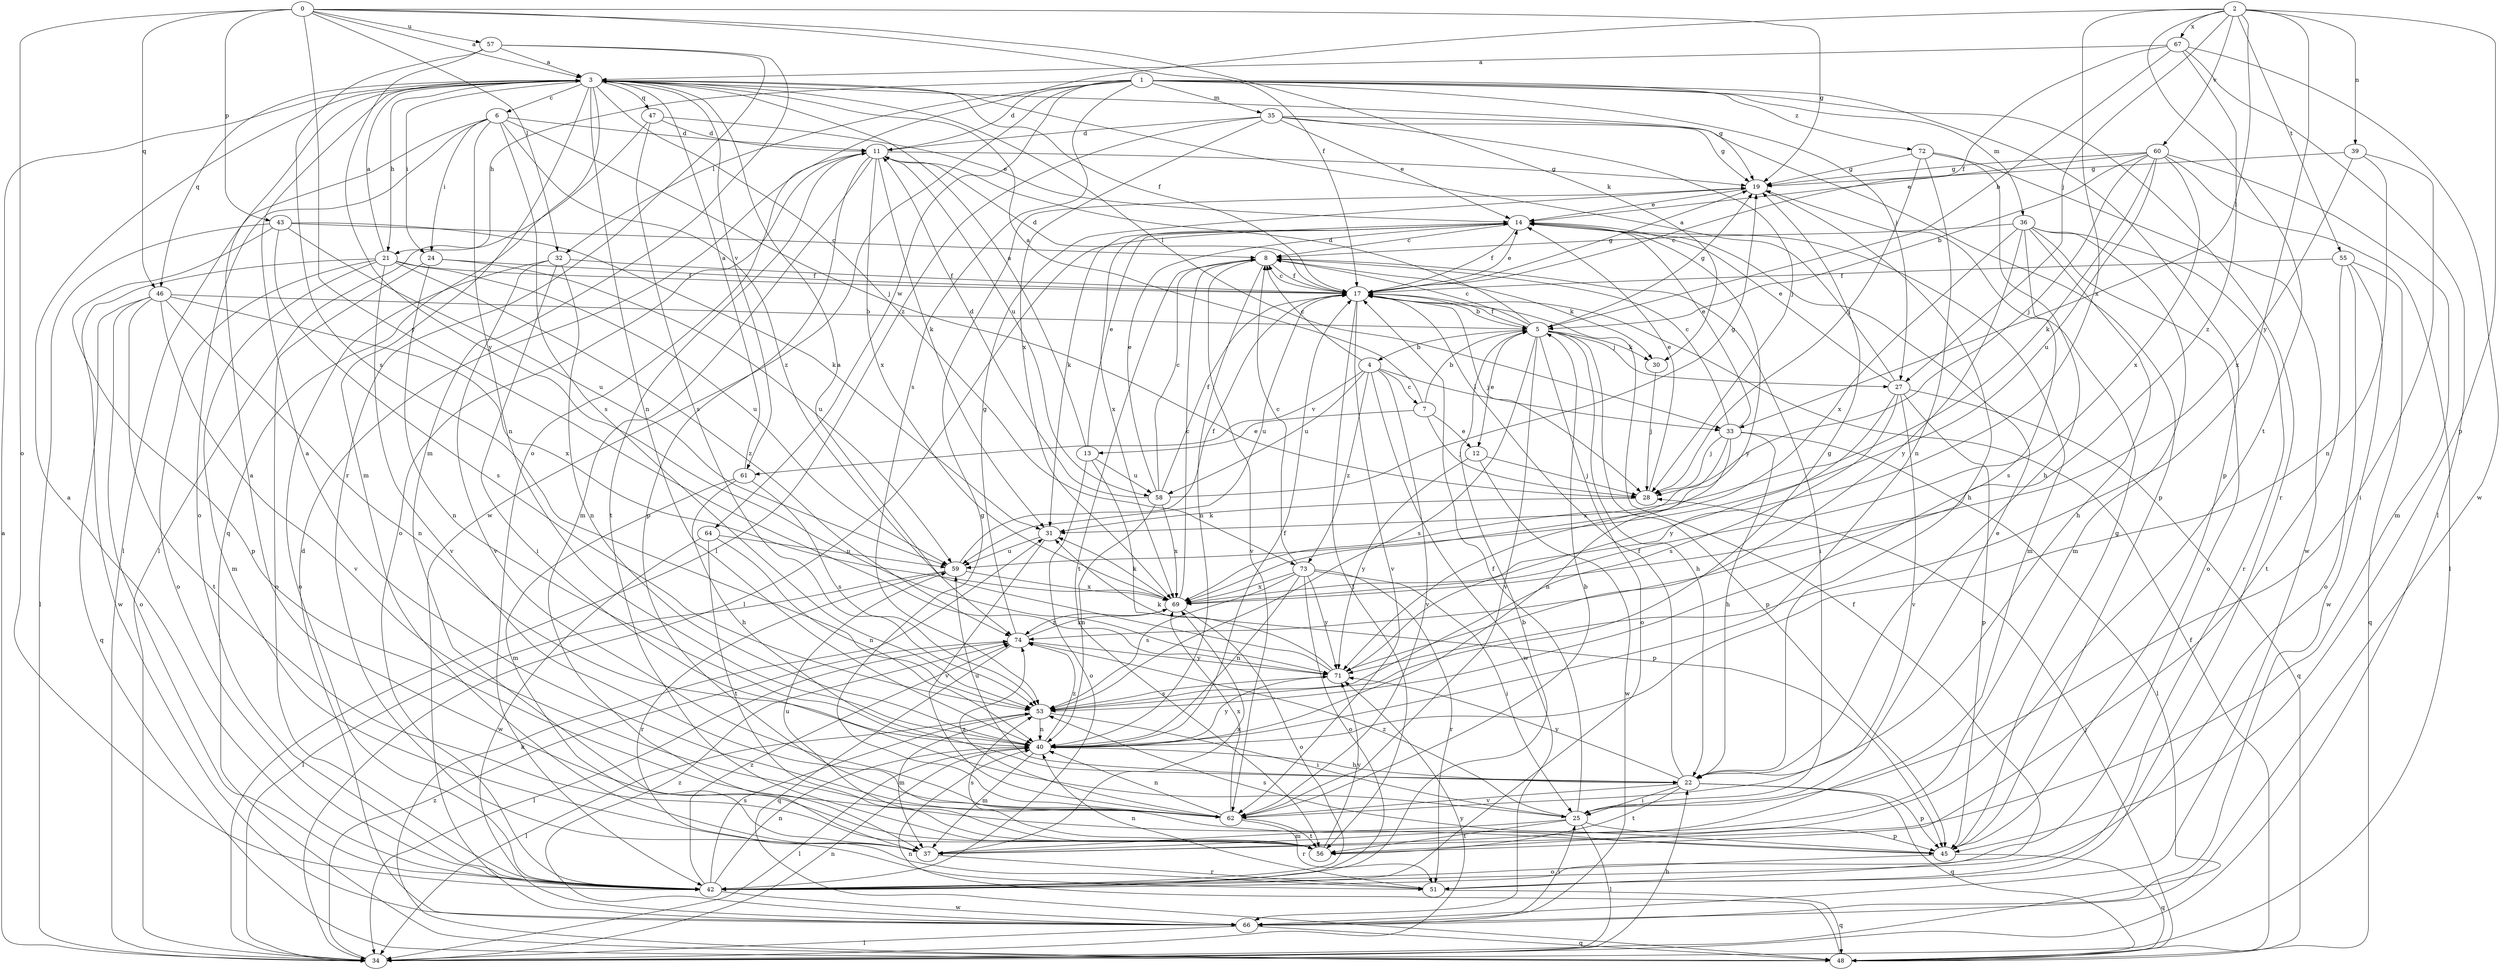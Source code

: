 strict digraph  {
0;
1;
2;
3;
4;
5;
6;
7;
8;
11;
12;
13;
14;
17;
19;
21;
22;
24;
25;
27;
28;
30;
31;
32;
33;
34;
35;
36;
37;
39;
40;
42;
43;
45;
46;
47;
48;
51;
53;
55;
56;
57;
58;
59;
60;
61;
62;
64;
66;
67;
69;
71;
72;
73;
74;
0 -> 3  [label=a];
0 -> 17  [label=f];
0 -> 19  [label=g];
0 -> 30  [label=k];
0 -> 32  [label=l];
0 -> 42  [label=o];
0 -> 43  [label=p];
0 -> 46  [label=q];
0 -> 57  [label=u];
0 -> 71  [label=y];
1 -> 11  [label=d];
1 -> 21  [label=h];
1 -> 27  [label=j];
1 -> 32  [label=l];
1 -> 35  [label=m];
1 -> 36  [label=m];
1 -> 45  [label=p];
1 -> 51  [label=r];
1 -> 53  [label=s];
1 -> 64  [label=w];
1 -> 66  [label=w];
1 -> 72  [label=z];
2 -> 27  [label=j];
2 -> 33  [label=l];
2 -> 39  [label=n];
2 -> 42  [label=o];
2 -> 45  [label=p];
2 -> 55  [label=t];
2 -> 56  [label=t];
2 -> 60  [label=v];
2 -> 67  [label=x];
2 -> 69  [label=x];
2 -> 71  [label=y];
3 -> 6  [label=c];
3 -> 17  [label=f];
3 -> 19  [label=g];
3 -> 21  [label=h];
3 -> 24  [label=i];
3 -> 33  [label=l];
3 -> 37  [label=m];
3 -> 40  [label=n];
3 -> 46  [label=q];
3 -> 47  [label=q];
3 -> 48  [label=q];
3 -> 61  [label=v];
3 -> 73  [label=z];
4 -> 7  [label=c];
4 -> 8  [label=c];
4 -> 33  [label=l];
4 -> 58  [label=u];
4 -> 61  [label=v];
4 -> 62  [label=v];
4 -> 66  [label=w];
4 -> 73  [label=z];
5 -> 4  [label=b];
5 -> 8  [label=c];
5 -> 11  [label=d];
5 -> 12  [label=e];
5 -> 17  [label=f];
5 -> 19  [label=g];
5 -> 22  [label=h];
5 -> 27  [label=j];
5 -> 30  [label=k];
5 -> 42  [label=o];
5 -> 45  [label=p];
5 -> 53  [label=s];
5 -> 62  [label=v];
6 -> 11  [label=d];
6 -> 24  [label=i];
6 -> 28  [label=j];
6 -> 34  [label=l];
6 -> 40  [label=n];
6 -> 42  [label=o];
6 -> 53  [label=s];
6 -> 74  [label=z];
7 -> 3  [label=a];
7 -> 5  [label=b];
7 -> 12  [label=e];
7 -> 13  [label=e];
7 -> 28  [label=j];
8 -> 17  [label=f];
8 -> 25  [label=i];
8 -> 30  [label=k];
8 -> 40  [label=n];
8 -> 56  [label=t];
8 -> 62  [label=v];
11 -> 19  [label=g];
11 -> 31  [label=k];
11 -> 37  [label=m];
11 -> 42  [label=o];
11 -> 45  [label=p];
11 -> 56  [label=t];
11 -> 58  [label=u];
11 -> 69  [label=x];
12 -> 28  [label=j];
12 -> 66  [label=w];
12 -> 71  [label=y];
13 -> 3  [label=a];
13 -> 14  [label=e];
13 -> 42  [label=o];
13 -> 45  [label=p];
13 -> 58  [label=u];
14 -> 8  [label=c];
14 -> 17  [label=f];
14 -> 31  [label=k];
14 -> 34  [label=l];
14 -> 37  [label=m];
14 -> 69  [label=x];
14 -> 71  [label=y];
17 -> 5  [label=b];
17 -> 8  [label=c];
17 -> 11  [label=d];
17 -> 14  [label=e];
17 -> 19  [label=g];
17 -> 28  [label=j];
17 -> 56  [label=t];
17 -> 59  [label=u];
17 -> 62  [label=v];
19 -> 14  [label=e];
19 -> 22  [label=h];
21 -> 3  [label=a];
21 -> 17  [label=f];
21 -> 37  [label=m];
21 -> 42  [label=o];
21 -> 59  [label=u];
21 -> 62  [label=v];
21 -> 66  [label=w];
21 -> 74  [label=z];
22 -> 17  [label=f];
22 -> 25  [label=i];
22 -> 45  [label=p];
22 -> 48  [label=q];
22 -> 56  [label=t];
22 -> 59  [label=u];
22 -> 62  [label=v];
22 -> 71  [label=y];
24 -> 17  [label=f];
24 -> 40  [label=n];
24 -> 42  [label=o];
24 -> 59  [label=u];
25 -> 14  [label=e];
25 -> 17  [label=f];
25 -> 34  [label=l];
25 -> 37  [label=m];
25 -> 45  [label=p];
25 -> 56  [label=t];
25 -> 74  [label=z];
27 -> 3  [label=a];
27 -> 14  [label=e];
27 -> 45  [label=p];
27 -> 48  [label=q];
27 -> 53  [label=s];
27 -> 62  [label=v];
27 -> 71  [label=y];
28 -> 14  [label=e];
28 -> 31  [label=k];
30 -> 28  [label=j];
31 -> 59  [label=u];
31 -> 62  [label=v];
32 -> 17  [label=f];
32 -> 25  [label=i];
32 -> 40  [label=n];
32 -> 42  [label=o];
32 -> 62  [label=v];
33 -> 8  [label=c];
33 -> 14  [label=e];
33 -> 22  [label=h];
33 -> 28  [label=j];
33 -> 34  [label=l];
33 -> 40  [label=n];
33 -> 69  [label=x];
34 -> 3  [label=a];
34 -> 22  [label=h];
34 -> 40  [label=n];
34 -> 71  [label=y];
34 -> 74  [label=z];
35 -> 11  [label=d];
35 -> 14  [label=e];
35 -> 19  [label=g];
35 -> 28  [label=j];
35 -> 34  [label=l];
35 -> 45  [label=p];
35 -> 69  [label=x];
36 -> 8  [label=c];
36 -> 22  [label=h];
36 -> 37  [label=m];
36 -> 42  [label=o];
36 -> 51  [label=r];
36 -> 53  [label=s];
36 -> 69  [label=x];
36 -> 71  [label=y];
37 -> 51  [label=r];
37 -> 69  [label=x];
39 -> 19  [label=g];
39 -> 25  [label=i];
39 -> 40  [label=n];
39 -> 69  [label=x];
40 -> 17  [label=f];
40 -> 22  [label=h];
40 -> 34  [label=l];
40 -> 37  [label=m];
40 -> 71  [label=y];
40 -> 74  [label=z];
42 -> 3  [label=a];
42 -> 5  [label=b];
42 -> 40  [label=n];
42 -> 53  [label=s];
42 -> 66  [label=w];
42 -> 74  [label=z];
43 -> 8  [label=c];
43 -> 31  [label=k];
43 -> 34  [label=l];
43 -> 45  [label=p];
43 -> 53  [label=s];
43 -> 59  [label=u];
45 -> 19  [label=g];
45 -> 42  [label=o];
45 -> 48  [label=q];
45 -> 53  [label=s];
46 -> 5  [label=b];
46 -> 40  [label=n];
46 -> 42  [label=o];
46 -> 48  [label=q];
46 -> 56  [label=t];
46 -> 62  [label=v];
46 -> 69  [label=x];
47 -> 11  [label=d];
47 -> 14  [label=e];
47 -> 34  [label=l];
47 -> 53  [label=s];
48 -> 17  [label=f];
48 -> 28  [label=j];
48 -> 31  [label=k];
48 -> 40  [label=n];
51 -> 17  [label=f];
51 -> 40  [label=n];
51 -> 48  [label=q];
53 -> 19  [label=g];
53 -> 25  [label=i];
53 -> 34  [label=l];
53 -> 37  [label=m];
53 -> 40  [label=n];
55 -> 17  [label=f];
55 -> 42  [label=o];
55 -> 48  [label=q];
55 -> 56  [label=t];
55 -> 66  [label=w];
56 -> 3  [label=a];
56 -> 53  [label=s];
56 -> 59  [label=u];
56 -> 71  [label=y];
57 -> 3  [label=a];
57 -> 37  [label=m];
57 -> 51  [label=r];
57 -> 53  [label=s];
57 -> 71  [label=y];
58 -> 8  [label=c];
58 -> 11  [label=d];
58 -> 14  [label=e];
58 -> 17  [label=f];
58 -> 19  [label=g];
58 -> 40  [label=n];
58 -> 69  [label=x];
59 -> 17  [label=f];
59 -> 34  [label=l];
59 -> 51  [label=r];
59 -> 69  [label=x];
60 -> 5  [label=b];
60 -> 14  [label=e];
60 -> 19  [label=g];
60 -> 28  [label=j];
60 -> 31  [label=k];
60 -> 34  [label=l];
60 -> 37  [label=m];
60 -> 59  [label=u];
60 -> 69  [label=x];
61 -> 3  [label=a];
61 -> 22  [label=h];
61 -> 37  [label=m];
61 -> 53  [label=s];
62 -> 3  [label=a];
62 -> 5  [label=b];
62 -> 19  [label=g];
62 -> 40  [label=n];
62 -> 51  [label=r];
62 -> 56  [label=t];
62 -> 69  [label=x];
62 -> 74  [label=z];
64 -> 40  [label=n];
64 -> 56  [label=t];
64 -> 59  [label=u];
64 -> 66  [label=w];
66 -> 11  [label=d];
66 -> 25  [label=i];
66 -> 34  [label=l];
66 -> 48  [label=q];
66 -> 74  [label=z];
67 -> 3  [label=a];
67 -> 5  [label=b];
67 -> 17  [label=f];
67 -> 34  [label=l];
67 -> 66  [label=w];
67 -> 74  [label=z];
69 -> 8  [label=c];
69 -> 31  [label=k];
69 -> 42  [label=o];
69 -> 74  [label=z];
71 -> 3  [label=a];
71 -> 31  [label=k];
71 -> 53  [label=s];
72 -> 19  [label=g];
72 -> 22  [label=h];
72 -> 28  [label=j];
72 -> 40  [label=n];
72 -> 66  [label=w];
73 -> 8  [label=c];
73 -> 25  [label=i];
73 -> 40  [label=n];
73 -> 42  [label=o];
73 -> 51  [label=r];
73 -> 53  [label=s];
73 -> 69  [label=x];
73 -> 71  [label=y];
74 -> 19  [label=g];
74 -> 34  [label=l];
74 -> 48  [label=q];
74 -> 69  [label=x];
74 -> 71  [label=y];
}
